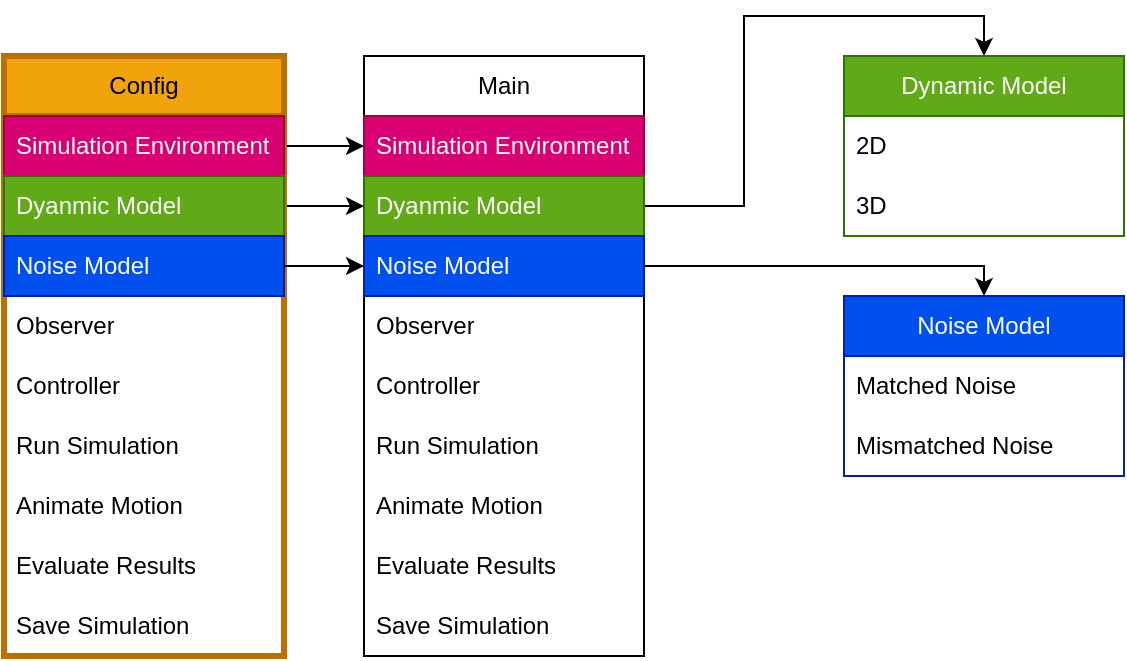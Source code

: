 <mxfile version="28.2.8">
  <diagram name="Page-1" id="dhIus6OT7LpVC6jBjMEK">
    <mxGraphModel dx="228" dy="595" grid="1" gridSize="10" guides="1" tooltips="1" connect="1" arrows="1" fold="1" page="1" pageScale="1" pageWidth="850" pageHeight="1100" math="0" shadow="0">
      <root>
        <mxCell id="0" />
        <mxCell id="1" parent="0" />
        <mxCell id="BkShep8-_WhgL8jZsEEi-22" value="" style="edgeStyle=orthogonalEdgeStyle;rounded=0;orthogonalLoop=1;jettySize=auto;html=1;exitX=1;exitY=0.5;exitDx=0;exitDy=0;entryX=0.5;entryY=0;entryDx=0;entryDy=0;" edge="1" parent="1" source="BkShep8-_WhgL8jZsEEi-3" target="BkShep8-_WhgL8jZsEEi-13">
          <mxGeometry relative="1" as="geometry" />
        </mxCell>
        <mxCell id="BkShep8-_WhgL8jZsEEi-32" value="" style="edgeStyle=orthogonalEdgeStyle;rounded=0;orthogonalLoop=1;jettySize=auto;html=1;entryX=0.5;entryY=0;entryDx=0;entryDy=0;exitX=1;exitY=0.5;exitDx=0;exitDy=0;" edge="1" parent="1" source="BkShep8-_WhgL8jZsEEi-4" target="BkShep8-_WhgL8jZsEEi-23">
          <mxGeometry relative="1" as="geometry">
            <Array as="points">
              <mxPoint x="550" y="185" />
            </Array>
          </mxGeometry>
        </mxCell>
        <mxCell id="BkShep8-_WhgL8jZsEEi-1" value="Main" style="swimlane;fontStyle=0;childLayout=stackLayout;horizontal=1;startSize=30;horizontalStack=0;resizeParent=1;resizeParentMax=0;resizeLast=0;collapsible=1;marginBottom=0;whiteSpace=wrap;html=1;" vertex="1" parent="1">
          <mxGeometry x="240" y="80" width="140" height="300" as="geometry" />
        </mxCell>
        <mxCell id="BkShep8-_WhgL8jZsEEi-2" value="Simulation Environment" style="text;strokeColor=#A50040;fillColor=#d80073;align=left;verticalAlign=middle;spacingLeft=4;spacingRight=4;overflow=hidden;points=[[0,0.5],[1,0.5]];portConstraint=eastwest;rotatable=0;whiteSpace=wrap;html=1;fontColor=#ffffff;" vertex="1" parent="BkShep8-_WhgL8jZsEEi-1">
          <mxGeometry y="30" width="140" height="30" as="geometry" />
        </mxCell>
        <mxCell id="BkShep8-_WhgL8jZsEEi-3" value="Dyanmic Model" style="text;strokeColor=#2D7600;fillColor=#60a917;align=left;verticalAlign=middle;spacingLeft=4;spacingRight=4;overflow=hidden;points=[[0,0.5],[1,0.5]];portConstraint=eastwest;rotatable=0;whiteSpace=wrap;html=1;fontColor=#ffffff;" vertex="1" parent="BkShep8-_WhgL8jZsEEi-1">
          <mxGeometry y="60" width="140" height="30" as="geometry" />
        </mxCell>
        <mxCell id="BkShep8-_WhgL8jZsEEi-4" value="Noise Model" style="text;strokeColor=#001DBC;fillColor=#0050ef;align=left;verticalAlign=middle;spacingLeft=4;spacingRight=4;overflow=hidden;points=[[0,0.5],[1,0.5]];portConstraint=eastwest;rotatable=0;whiteSpace=wrap;html=1;fontColor=#ffffff;" vertex="1" parent="BkShep8-_WhgL8jZsEEi-1">
          <mxGeometry y="90" width="140" height="30" as="geometry" />
        </mxCell>
        <mxCell id="BkShep8-_WhgL8jZsEEi-33" value="Observer" style="text;strokeColor=none;fillColor=none;align=left;verticalAlign=middle;spacingLeft=4;spacingRight=4;overflow=hidden;points=[[0,0.5],[1,0.5]];portConstraint=eastwest;rotatable=0;whiteSpace=wrap;html=1;" vertex="1" parent="BkShep8-_WhgL8jZsEEi-1">
          <mxGeometry y="120" width="140" height="30" as="geometry" />
        </mxCell>
        <mxCell id="BkShep8-_WhgL8jZsEEi-7" value="Controller" style="text;strokeColor=none;fillColor=none;align=left;verticalAlign=middle;spacingLeft=4;spacingRight=4;overflow=hidden;points=[[0,0.5],[1,0.5]];portConstraint=eastwest;rotatable=0;whiteSpace=wrap;html=1;" vertex="1" parent="BkShep8-_WhgL8jZsEEi-1">
          <mxGeometry y="150" width="140" height="30" as="geometry" />
        </mxCell>
        <mxCell id="BkShep8-_WhgL8jZsEEi-6" value="Run Simulation" style="text;strokeColor=none;fillColor=none;align=left;verticalAlign=middle;spacingLeft=4;spacingRight=4;overflow=hidden;points=[[0,0.5],[1,0.5]];portConstraint=eastwest;rotatable=0;whiteSpace=wrap;html=1;" vertex="1" parent="BkShep8-_WhgL8jZsEEi-1">
          <mxGeometry y="180" width="140" height="30" as="geometry" />
        </mxCell>
        <mxCell id="BkShep8-_WhgL8jZsEEi-8" value="Animate Motion" style="text;strokeColor=none;fillColor=none;align=left;verticalAlign=middle;spacingLeft=4;spacingRight=4;overflow=hidden;points=[[0,0.5],[1,0.5]];portConstraint=eastwest;rotatable=0;whiteSpace=wrap;html=1;" vertex="1" parent="BkShep8-_WhgL8jZsEEi-1">
          <mxGeometry y="210" width="140" height="30" as="geometry" />
        </mxCell>
        <mxCell id="BkShep8-_WhgL8jZsEEi-9" value="Evaluate Results" style="text;strokeColor=none;fillColor=none;align=left;verticalAlign=middle;spacingLeft=4;spacingRight=4;overflow=hidden;points=[[0,0.5],[1,0.5]];portConstraint=eastwest;rotatable=0;whiteSpace=wrap;html=1;" vertex="1" parent="BkShep8-_WhgL8jZsEEi-1">
          <mxGeometry y="240" width="140" height="30" as="geometry" />
        </mxCell>
        <mxCell id="BkShep8-_WhgL8jZsEEi-10" value="Save Simulation" style="text;strokeColor=none;fillColor=none;align=left;verticalAlign=middle;spacingLeft=4;spacingRight=4;overflow=hidden;points=[[0,0.5],[1,0.5]];portConstraint=eastwest;rotatable=0;whiteSpace=wrap;html=1;" vertex="1" parent="BkShep8-_WhgL8jZsEEi-1">
          <mxGeometry y="270" width="140" height="30" as="geometry" />
        </mxCell>
        <mxCell id="BkShep8-_WhgL8jZsEEi-13" value="Dynamic Model" style="swimlane;fontStyle=0;childLayout=stackLayout;horizontal=1;startSize=30;horizontalStack=0;resizeParent=1;resizeParentMax=0;resizeLast=0;collapsible=1;marginBottom=0;whiteSpace=wrap;html=1;fillColor=#60a917;fontColor=#ffffff;strokeColor=#2D7600;" vertex="1" parent="1">
          <mxGeometry x="480" y="80" width="140" height="90" as="geometry" />
        </mxCell>
        <mxCell id="BkShep8-_WhgL8jZsEEi-14" value="2D" style="text;strokeColor=none;fillColor=none;align=left;verticalAlign=middle;spacingLeft=4;spacingRight=4;overflow=hidden;points=[[0,0.5],[1,0.5]];portConstraint=eastwest;rotatable=0;whiteSpace=wrap;html=1;" vertex="1" parent="BkShep8-_WhgL8jZsEEi-13">
          <mxGeometry y="30" width="140" height="30" as="geometry" />
        </mxCell>
        <mxCell id="BkShep8-_WhgL8jZsEEi-15" value="3D" style="text;strokeColor=none;fillColor=none;align=left;verticalAlign=middle;spacingLeft=4;spacingRight=4;overflow=hidden;points=[[0,0.5],[1,0.5]];portConstraint=eastwest;rotatable=0;whiteSpace=wrap;html=1;" vertex="1" parent="BkShep8-_WhgL8jZsEEi-13">
          <mxGeometry y="60" width="140" height="30" as="geometry" />
        </mxCell>
        <mxCell id="BkShep8-_WhgL8jZsEEi-23" value="Noise Model" style="swimlane;fontStyle=0;childLayout=stackLayout;horizontal=1;startSize=30;horizontalStack=0;resizeParent=1;resizeParentMax=0;resizeLast=0;collapsible=1;marginBottom=0;whiteSpace=wrap;html=1;fillColor=#0050ef;fontColor=#ffffff;strokeColor=#001DBC;" vertex="1" parent="1">
          <mxGeometry x="480" y="200" width="140" height="90" as="geometry" />
        </mxCell>
        <mxCell id="BkShep8-_WhgL8jZsEEi-24" value="Matched Noise" style="text;strokeColor=none;fillColor=none;align=left;verticalAlign=middle;spacingLeft=4;spacingRight=4;overflow=hidden;points=[[0,0.5],[1,0.5]];portConstraint=eastwest;rotatable=0;whiteSpace=wrap;html=1;" vertex="1" parent="BkShep8-_WhgL8jZsEEi-23">
          <mxGeometry y="30" width="140" height="30" as="geometry" />
        </mxCell>
        <mxCell id="BkShep8-_WhgL8jZsEEi-25" value="Mismatched Noise" style="text;align=left;verticalAlign=middle;spacingLeft=4;spacingRight=4;overflow=hidden;points=[[0,0.5],[1,0.5]];portConstraint=eastwest;rotatable=0;whiteSpace=wrap;html=1;" vertex="1" parent="BkShep8-_WhgL8jZsEEi-23">
          <mxGeometry y="60" width="140" height="30" as="geometry" />
        </mxCell>
        <mxCell id="BkShep8-_WhgL8jZsEEi-37" value="" style="edgeStyle=orthogonalEdgeStyle;rounded=0;orthogonalLoop=1;jettySize=auto;html=1;entryX=0;entryY=0.5;entryDx=0;entryDy=0;exitX=1;exitY=0.5;exitDx=0;exitDy=0;" edge="1" parent="1" source="BkShep8-_WhgL8jZsEEi-40" target="BkShep8-_WhgL8jZsEEi-2">
          <mxGeometry relative="1" as="geometry">
            <mxPoint x="200" y="120" as="sourcePoint" />
          </mxGeometry>
        </mxCell>
        <mxCell id="BkShep8-_WhgL8jZsEEi-38" value="" style="edgeStyle=orthogonalEdgeStyle;rounded=0;orthogonalLoop=1;jettySize=auto;html=1;entryX=0;entryY=0.5;entryDx=0;entryDy=0;exitX=1;exitY=0.5;exitDx=0;exitDy=0;" edge="1" parent="1" source="BkShep8-_WhgL8jZsEEi-41" target="BkShep8-_WhgL8jZsEEi-3">
          <mxGeometry relative="1" as="geometry">
            <mxPoint x="200" y="155" as="sourcePoint" />
          </mxGeometry>
        </mxCell>
        <mxCell id="BkShep8-_WhgL8jZsEEi-39" value="Config" style="swimlane;fontStyle=0;childLayout=stackLayout;horizontal=1;startSize=30;horizontalStack=0;resizeParent=1;resizeParentMax=0;resizeLast=0;collapsible=1;marginBottom=0;whiteSpace=wrap;html=1;fillColor=#f0a30a;fontColor=#000000;strokeColor=#BD7000;strokeWidth=3;" vertex="1" parent="1">
          <mxGeometry x="60" y="80" width="140" height="300" as="geometry" />
        </mxCell>
        <mxCell id="BkShep8-_WhgL8jZsEEi-40" value="Simulation Environment" style="text;strokeColor=#A50040;fillColor=#d80073;align=left;verticalAlign=middle;spacingLeft=4;spacingRight=4;overflow=hidden;points=[[0,0.5],[1,0.5]];portConstraint=eastwest;rotatable=0;whiteSpace=wrap;html=1;fontColor=#ffffff;" vertex="1" parent="BkShep8-_WhgL8jZsEEi-39">
          <mxGeometry y="30" width="140" height="30" as="geometry" />
        </mxCell>
        <mxCell id="BkShep8-_WhgL8jZsEEi-41" value="Dyanmic Model" style="text;strokeColor=#2D7600;fillColor=#60a917;align=left;verticalAlign=middle;spacingLeft=4;spacingRight=4;overflow=hidden;points=[[0,0.5],[1,0.5]];portConstraint=eastwest;rotatable=0;whiteSpace=wrap;html=1;fontColor=#ffffff;" vertex="1" parent="BkShep8-_WhgL8jZsEEi-39">
          <mxGeometry y="60" width="140" height="30" as="geometry" />
        </mxCell>
        <mxCell id="BkShep8-_WhgL8jZsEEi-42" value="Noise Model" style="text;strokeColor=#001DBC;fillColor=#0050ef;align=left;verticalAlign=middle;spacingLeft=4;spacingRight=4;overflow=hidden;points=[[0,0.5],[1,0.5]];portConstraint=eastwest;rotatable=0;whiteSpace=wrap;html=1;fontColor=#ffffff;" vertex="1" parent="BkShep8-_WhgL8jZsEEi-39">
          <mxGeometry y="90" width="140" height="30" as="geometry" />
        </mxCell>
        <mxCell id="BkShep8-_WhgL8jZsEEi-43" value="Observer" style="text;strokeColor=none;fillColor=none;align=left;verticalAlign=middle;spacingLeft=4;spacingRight=4;overflow=hidden;points=[[0,0.5],[1,0.5]];portConstraint=eastwest;rotatable=0;whiteSpace=wrap;html=1;" vertex="1" parent="BkShep8-_WhgL8jZsEEi-39">
          <mxGeometry y="120" width="140" height="30" as="geometry" />
        </mxCell>
        <mxCell id="BkShep8-_WhgL8jZsEEi-44" value="Controller" style="text;strokeColor=none;fillColor=none;align=left;verticalAlign=middle;spacingLeft=4;spacingRight=4;overflow=hidden;points=[[0,0.5],[1,0.5]];portConstraint=eastwest;rotatable=0;whiteSpace=wrap;html=1;" vertex="1" parent="BkShep8-_WhgL8jZsEEi-39">
          <mxGeometry y="150" width="140" height="30" as="geometry" />
        </mxCell>
        <mxCell id="BkShep8-_WhgL8jZsEEi-45" value="Run Simulation" style="text;strokeColor=none;fillColor=none;align=left;verticalAlign=middle;spacingLeft=4;spacingRight=4;overflow=hidden;points=[[0,0.5],[1,0.5]];portConstraint=eastwest;rotatable=0;whiteSpace=wrap;html=1;" vertex="1" parent="BkShep8-_WhgL8jZsEEi-39">
          <mxGeometry y="180" width="140" height="30" as="geometry" />
        </mxCell>
        <mxCell id="BkShep8-_WhgL8jZsEEi-46" value="Animate Motion" style="text;strokeColor=none;fillColor=none;align=left;verticalAlign=middle;spacingLeft=4;spacingRight=4;overflow=hidden;points=[[0,0.5],[1,0.5]];portConstraint=eastwest;rotatable=0;whiteSpace=wrap;html=1;" vertex="1" parent="BkShep8-_WhgL8jZsEEi-39">
          <mxGeometry y="210" width="140" height="30" as="geometry" />
        </mxCell>
        <mxCell id="BkShep8-_WhgL8jZsEEi-47" value="Evaluate Results" style="text;strokeColor=none;fillColor=none;align=left;verticalAlign=middle;spacingLeft=4;spacingRight=4;overflow=hidden;points=[[0,0.5],[1,0.5]];portConstraint=eastwest;rotatable=0;whiteSpace=wrap;html=1;" vertex="1" parent="BkShep8-_WhgL8jZsEEi-39">
          <mxGeometry y="240" width="140" height="30" as="geometry" />
        </mxCell>
        <mxCell id="BkShep8-_WhgL8jZsEEi-48" value="Save Simulation" style="text;strokeColor=none;fillColor=none;align=left;verticalAlign=middle;spacingLeft=4;spacingRight=4;overflow=hidden;points=[[0,0.5],[1,0.5]];portConstraint=eastwest;rotatable=0;whiteSpace=wrap;html=1;" vertex="1" parent="BkShep8-_WhgL8jZsEEi-39">
          <mxGeometry y="270" width="140" height="30" as="geometry" />
        </mxCell>
        <mxCell id="BkShep8-_WhgL8jZsEEi-49" value="" style="edgeStyle=orthogonalEdgeStyle;rounded=0;orthogonalLoop=1;jettySize=auto;html=1;entryX=0;entryY=0.5;entryDx=0;entryDy=0;" edge="1" parent="1" source="BkShep8-_WhgL8jZsEEi-42" target="BkShep8-_WhgL8jZsEEi-4">
          <mxGeometry relative="1" as="geometry" />
        </mxCell>
      </root>
    </mxGraphModel>
  </diagram>
</mxfile>
